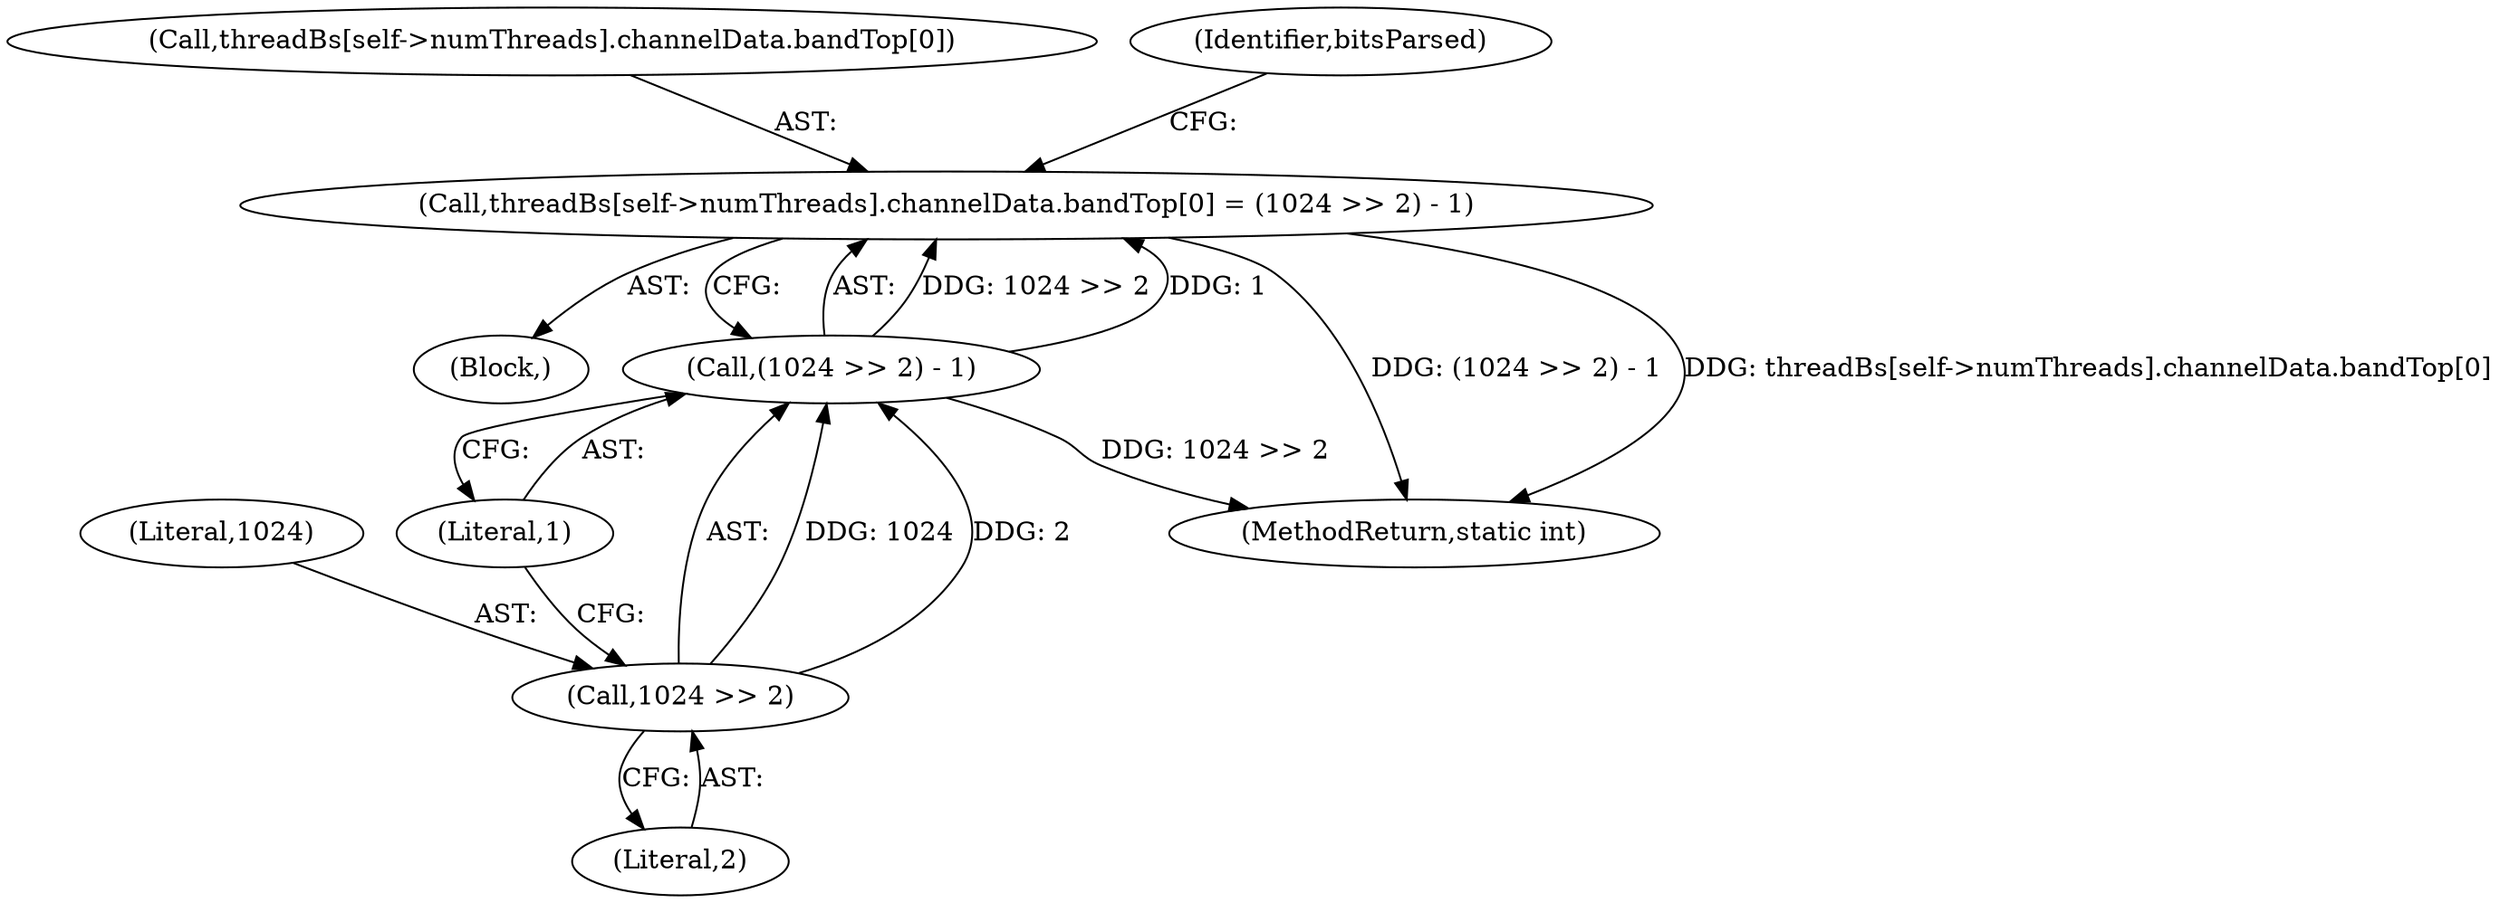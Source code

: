 digraph "0_Android_5d4405f601fa11a8955fd7611532c982420e4206@API" {
"1000273" [label="(Call,threadBs[self->numThreads].channelData.bandTop[0] = (1024 >> 2) - 1)"];
"1000285" [label="(Call,(1024 >> 2) - 1)"];
"1000286" [label="(Call,1024 >> 2)"];
"1000262" [label="(Block,)"];
"1000286" [label="(Call,1024 >> 2)"];
"1000273" [label="(Call,threadBs[self->numThreads].channelData.bandTop[0] = (1024 >> 2) - 1)"];
"1000287" [label="(Literal,1024)"];
"1000285" [label="(Call,(1024 >> 2) - 1)"];
"1000288" [label="(Literal,2)"];
"1000274" [label="(Call,threadBs[self->numThreads].channelData.bandTop[0])"];
"1000289" [label="(Literal,1)"];
"1000660" [label="(MethodReturn,static int)"];
"1000291" [label="(Identifier,bitsParsed)"];
"1000273" -> "1000262"  [label="AST: "];
"1000273" -> "1000285"  [label="CFG: "];
"1000274" -> "1000273"  [label="AST: "];
"1000285" -> "1000273"  [label="AST: "];
"1000291" -> "1000273"  [label="CFG: "];
"1000273" -> "1000660"  [label="DDG: (1024 >> 2) - 1"];
"1000273" -> "1000660"  [label="DDG: threadBs[self->numThreads].channelData.bandTop[0]"];
"1000285" -> "1000273"  [label="DDG: 1024 >> 2"];
"1000285" -> "1000273"  [label="DDG: 1"];
"1000285" -> "1000289"  [label="CFG: "];
"1000286" -> "1000285"  [label="AST: "];
"1000289" -> "1000285"  [label="AST: "];
"1000285" -> "1000660"  [label="DDG: 1024 >> 2"];
"1000286" -> "1000285"  [label="DDG: 1024"];
"1000286" -> "1000285"  [label="DDG: 2"];
"1000286" -> "1000288"  [label="CFG: "];
"1000287" -> "1000286"  [label="AST: "];
"1000288" -> "1000286"  [label="AST: "];
"1000289" -> "1000286"  [label="CFG: "];
}
